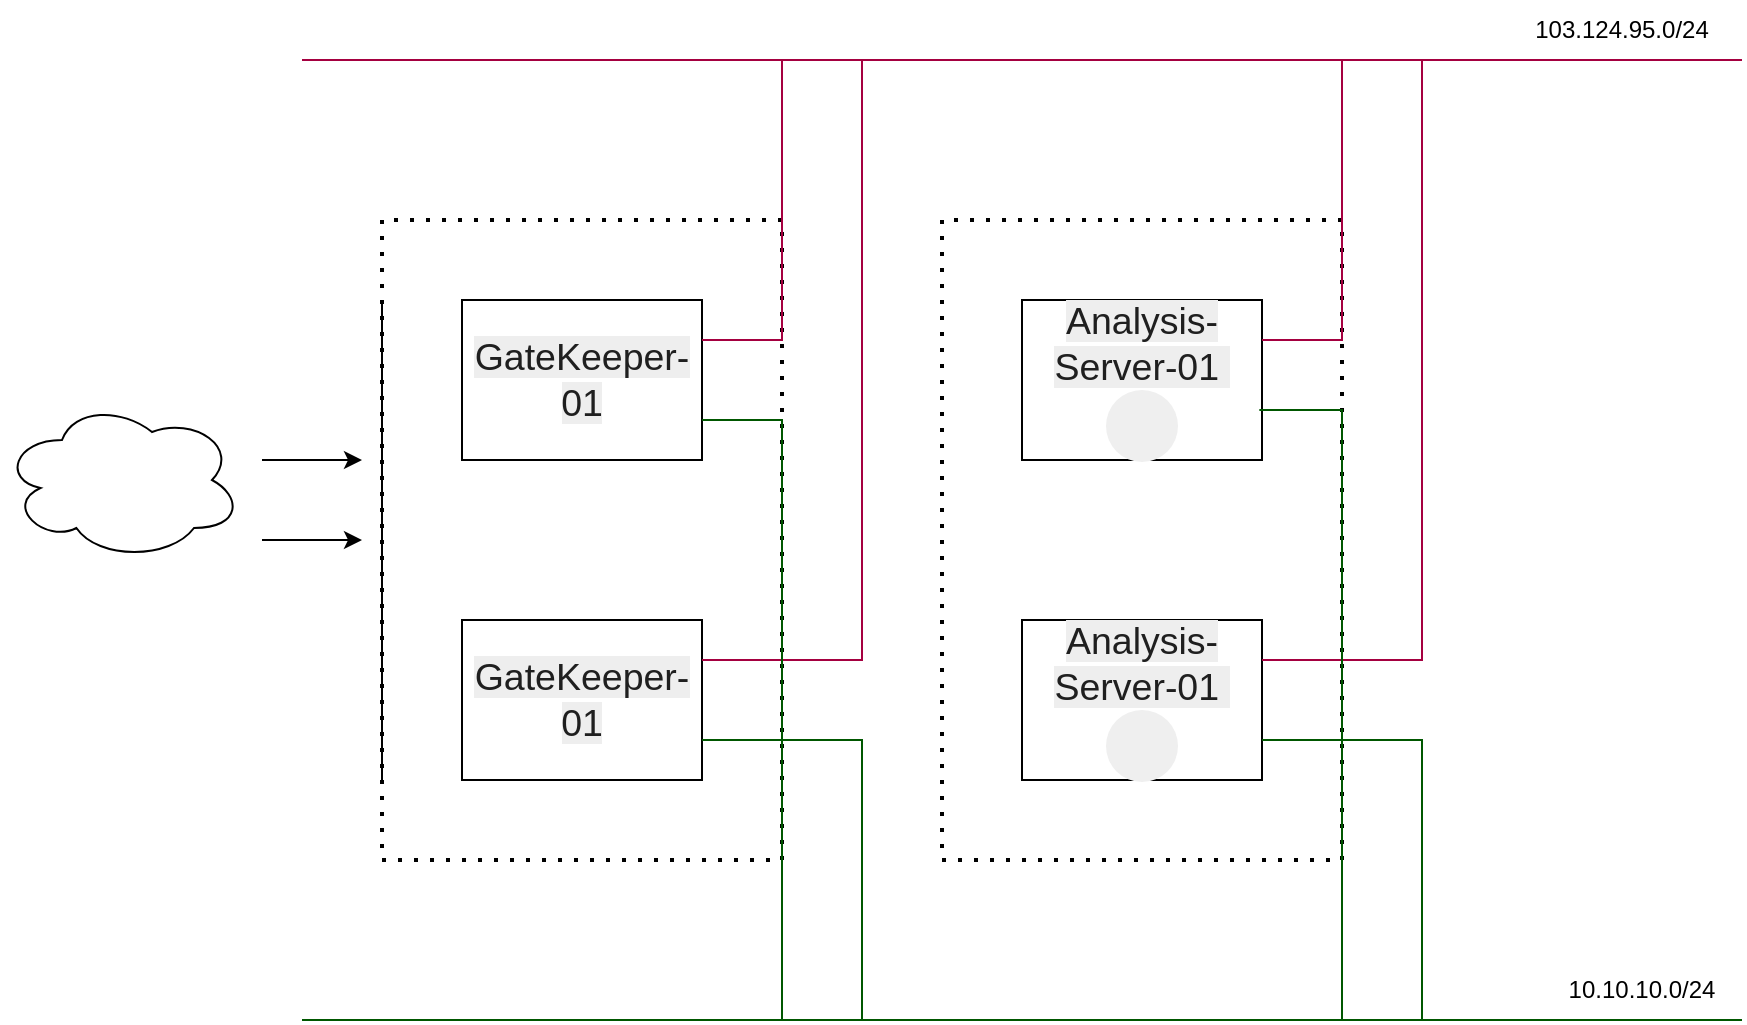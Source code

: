 <mxfile version="27.0.5">
  <diagram name="Page-1" id="Ocms1D6DM9dSpQU_UKje">
    <mxGraphModel dx="1833" dy="518" grid="1" gridSize="10" guides="1" tooltips="1" connect="1" arrows="1" fold="1" page="1" pageScale="1" pageWidth="850" pageHeight="1100" math="0" shadow="0">
      <root>
        <mxCell id="0" />
        <mxCell id="1" parent="0" />
        <mxCell id="7A8-02SXWjBYyT_56dJ7-1" value="&lt;span style=&quot;color: rgba(0, 0, 0, 0.87); font-family: Proxima, sans-serif; font-size: 18.75px; text-align: start; background-color: rgb(238, 238, 238);&quot;&gt;GateKeeper-01&lt;/span&gt;" style="rounded=0;whiteSpace=wrap;html=1;" vertex="1" parent="1">
          <mxGeometry x="160" y="280" width="120" height="80" as="geometry" />
        </mxCell>
        <mxCell id="7A8-02SXWjBYyT_56dJ7-2" value="&lt;span style=&quot;color: rgba(0, 0, 0, 0.87); font-family: Proxima, sans-serif; font-size: 18.75px; text-align: start; background-color: rgb(238, 238, 238);&quot;&gt;GateKeeper-01&lt;/span&gt;" style="rounded=0;whiteSpace=wrap;html=1;" vertex="1" parent="1">
          <mxGeometry x="160" y="440" width="120" height="80" as="geometry" />
        </mxCell>
        <mxCell id="7A8-02SXWjBYyT_56dJ7-3" value="&lt;span style=&quot;color: rgba(0, 0, 0, 0.87); font-family: Proxima, sans-serif; font-size: 18.75px; text-align: start; background-color: rgb(238, 238, 238);&quot;&gt;Analysis-Server-01&amp;nbsp;&lt;/span&gt;&lt;button style=&quot;box-sizing: inherit; background-repeat: no-repeat; padding: 0px; margin: 0px; cursor: pointer; font-style: inherit; font-variant: inherit; font-weight: 500; font-stretch: inherit; font-size: 0.875rem; line-height: inherit; font-family: inherit; font-optical-sizing: inherit; font-size-adjust: inherit; font-kerning: inherit; font-feature-settings: inherit; font-variation-settings: inherit; overflow: visible; appearance: button; text-transform: uppercase; border-style: none; color: rgba(0, 0, 0, 0.54); -webkit-box-align: center; align-items: center; border-radius: 50%; display: inline-flex; -webkit-box-flex: 0; flex: 0 0 auto; letter-spacing: 0.089em; -webkit-box-pack: center; justify-content: center; outline: 0px; position: relative; text-indent: 0.089em; transition-duration: 0.28s; transition-property: box-shadow, transform, opacity, -webkit-box-shadow, -webkit-transform; transition-timing-function: cubic-bezier(0.4, 0, 0.2, 1); user-select: none; vertical-align: middle; text-wrap-mode: nowrap; min-height: 0px; min-width: 0px; will-change: box-shadow; height: 36px; width: 36px;&quot; class=&quot;v-btn v-btn--flat v-btn--icon v-btn--round theme--light v-size--default&quot; type=&quot;button&quot; data-v-b6278ce4=&quot;&quot;&gt;&lt;span style=&quot;box-sizing: inherit; background-repeat: no-repeat; padding: 0px; margin: 0px; -webkit-box-align: center; align-items: center; color: inherit; display: flex; -webkit-box-flex: 1; flex: 1 0 auto; -webkit-box-pack: inherit; justify-content: inherit; line-height: normal; position: relative;&quot; class=&quot;v-btn__content&quot;&gt;&lt;span style=&quot;box-sizing: inherit; background-repeat: no-repeat; padding: 0px; margin: 0px; font-family: &amp;quot;Material Icons&amp;quot;; font-size: 24px; line-height: 1; letter-spacing: normal; text-transform: none; display: inline-flex; overflow-wrap: normal; direction: ltr; -webkit-font-smoothing: antialiased; color: currentcolor; -webkit-box-align: center; align-items: center; font-feature-settings: &amp;quot;liga&amp;quot;; -webkit-box-pack: center; justify-content: center; position: relative; text-indent: 0px; transition: 0.3s cubic-bezier(0.25, 0.8, 0.5, 1), visibility; vertical-align: middle; user-select: none; height: 24px; width: 24px; caret-color: rgb(67, 160, 71);&quot; class=&quot;v-icon notranslate material-icons theme--light green--text text--darken-1&quot; aria-hidden=&quot;true&quot; data-v-b6278ce4=&quot;&quot;&gt;&lt;br&gt;&lt;/span&gt;&lt;/span&gt;&lt;/button&gt;" style="rounded=0;whiteSpace=wrap;html=1;" vertex="1" parent="1">
          <mxGeometry x="440" y="280" width="120" height="80" as="geometry" />
        </mxCell>
        <mxCell id="7A8-02SXWjBYyT_56dJ7-4" value="&lt;span style=&quot;color: rgba(0, 0, 0, 0.87); font-family: Proxima, sans-serif; font-size: 18.75px; text-align: start; background-color: rgb(238, 238, 238);&quot;&gt;Analysis-Server-01&amp;nbsp;&lt;/span&gt;&lt;button style=&quot;box-sizing: inherit; background-repeat: no-repeat; padding: 0px; margin: 0px; cursor: pointer; font-style: inherit; font-variant: inherit; font-weight: 500; font-stretch: inherit; font-size: 0.875rem; line-height: inherit; font-family: inherit; font-optical-sizing: inherit; font-size-adjust: inherit; font-kerning: inherit; font-feature-settings: inherit; font-variation-settings: inherit; overflow: visible; appearance: button; text-transform: uppercase; border-style: none; color: rgba(0, 0, 0, 0.54); -webkit-box-align: center; align-items: center; border-radius: 50%; display: inline-flex; -webkit-box-flex: 0; flex: 0 0 auto; letter-spacing: 0.089em; -webkit-box-pack: center; justify-content: center; outline: 0px; position: relative; text-indent: 0.089em; transition-duration: 0.28s; transition-property: box-shadow, transform, opacity, -webkit-box-shadow, -webkit-transform; transition-timing-function: cubic-bezier(0.4, 0, 0.2, 1); user-select: none; vertical-align: middle; text-wrap-mode: nowrap; min-height: 0px; min-width: 0px; will-change: box-shadow; height: 36px; width: 36px;&quot; class=&quot;v-btn v-btn--flat v-btn--icon v-btn--round theme--light v-size--default&quot; type=&quot;button&quot; data-v-b6278ce4=&quot;&quot;&gt;&lt;span style=&quot;box-sizing: inherit; background-repeat: no-repeat; padding: 0px; margin: 0px; -webkit-box-align: center; align-items: center; color: inherit; display: flex; -webkit-box-flex: 1; flex: 1 0 auto; -webkit-box-pack: inherit; justify-content: inherit; line-height: normal; position: relative;&quot; class=&quot;v-btn__content&quot;&gt;&lt;span style=&quot;box-sizing: inherit; background-repeat: no-repeat; padding: 0px; margin: 0px; font-family: &amp;quot;Material Icons&amp;quot;; font-size: 24px; line-height: 1; letter-spacing: normal; text-transform: none; display: inline-flex; overflow-wrap: normal; direction: ltr; -webkit-font-smoothing: antialiased; color: currentcolor; -webkit-box-align: center; align-items: center; font-feature-settings: &amp;quot;liga&amp;quot;; -webkit-box-pack: center; justify-content: center; position: relative; text-indent: 0px; transition: 0.3s cubic-bezier(0.25, 0.8, 0.5, 1), visibility; vertical-align: middle; user-select: none; height: 24px; width: 24px; caret-color: rgb(67, 160, 71);&quot; class=&quot;v-icon notranslate material-icons theme--light green--text text--darken-1&quot; aria-hidden=&quot;true&quot; data-v-b6278ce4=&quot;&quot;&gt;&lt;br&gt;&lt;/span&gt;&lt;div&gt;&lt;br&gt;&lt;/div&gt;&lt;/span&gt;&lt;/button&gt;" style="rounded=0;whiteSpace=wrap;html=1;" vertex="1" parent="1">
          <mxGeometry x="440" y="440" width="120" height="80" as="geometry" />
        </mxCell>
        <mxCell id="7A8-02SXWjBYyT_56dJ7-5" value="" style="endArrow=none;dashed=1;html=1;dashPattern=1 3;strokeWidth=2;rounded=0;" edge="1" parent="1">
          <mxGeometry width="50" height="50" relative="1" as="geometry">
            <mxPoint x="320" y="240" as="sourcePoint" />
            <mxPoint x="120" y="240" as="targetPoint" />
          </mxGeometry>
        </mxCell>
        <mxCell id="7A8-02SXWjBYyT_56dJ7-6" value="" style="endArrow=none;dashed=1;html=1;dashPattern=1 3;strokeWidth=2;rounded=0;" edge="1" parent="1">
          <mxGeometry width="50" height="50" relative="1" as="geometry">
            <mxPoint x="120" y="240" as="sourcePoint" />
            <mxPoint x="320" y="240" as="targetPoint" />
            <Array as="points">
              <mxPoint x="120" y="560" />
              <mxPoint x="320" y="560" />
            </Array>
          </mxGeometry>
        </mxCell>
        <mxCell id="7A8-02SXWjBYyT_56dJ7-7" value="" style="endArrow=none;dashed=1;html=1;dashPattern=1 3;strokeWidth=2;rounded=0;" edge="1" parent="1">
          <mxGeometry width="50" height="50" relative="1" as="geometry">
            <mxPoint x="400" y="240" as="sourcePoint" />
            <mxPoint x="400" y="240" as="targetPoint" />
            <Array as="points">
              <mxPoint x="400" y="560" />
              <mxPoint x="600" y="560" />
              <mxPoint x="600" y="240" />
            </Array>
          </mxGeometry>
        </mxCell>
        <mxCell id="7A8-02SXWjBYyT_56dJ7-8" value="" style="endArrow=none;html=1;rounded=0;fillColor=#d80073;strokeColor=#A50040;" edge="1" parent="1">
          <mxGeometry width="50" height="50" relative="1" as="geometry">
            <mxPoint x="80" y="160" as="sourcePoint" />
            <mxPoint x="800" y="160" as="targetPoint" />
          </mxGeometry>
        </mxCell>
        <mxCell id="7A8-02SXWjBYyT_56dJ7-9" value="" style="endArrow=none;html=1;rounded=0;fillColor=#008a00;strokeColor=#005700;" edge="1" parent="1">
          <mxGeometry width="50" height="50" relative="1" as="geometry">
            <mxPoint x="80" y="640" as="sourcePoint" />
            <mxPoint x="800" y="640" as="targetPoint" />
          </mxGeometry>
        </mxCell>
        <mxCell id="7A8-02SXWjBYyT_56dJ7-10" value="" style="endArrow=none;html=1;rounded=0;entryX=1;entryY=0.25;entryDx=0;entryDy=0;fillColor=#d80073;strokeColor=#A50040;" edge="1" parent="1" target="7A8-02SXWjBYyT_56dJ7-1">
          <mxGeometry width="50" height="50" relative="1" as="geometry">
            <mxPoint x="320" y="160" as="sourcePoint" />
            <mxPoint x="490" y="390" as="targetPoint" />
            <Array as="points">
              <mxPoint x="320" y="300" />
            </Array>
          </mxGeometry>
        </mxCell>
        <mxCell id="7A8-02SXWjBYyT_56dJ7-11" value="" style="endArrow=none;html=1;rounded=0;exitX=1;exitY=0.25;exitDx=0;exitDy=0;fillColor=#d80073;strokeColor=#A50040;" edge="1" parent="1" source="7A8-02SXWjBYyT_56dJ7-3">
          <mxGeometry width="50" height="50" relative="1" as="geometry">
            <mxPoint x="440" y="440" as="sourcePoint" />
            <mxPoint x="600" y="160" as="targetPoint" />
            <Array as="points">
              <mxPoint x="600" y="300" />
            </Array>
          </mxGeometry>
        </mxCell>
        <mxCell id="7A8-02SXWjBYyT_56dJ7-12" value="" style="endArrow=none;html=1;rounded=0;exitX=1;exitY=0.25;exitDx=0;exitDy=0;fillColor=#d80073;strokeColor=#A50040;" edge="1" parent="1" source="7A8-02SXWjBYyT_56dJ7-2">
          <mxGeometry width="50" height="50" relative="1" as="geometry">
            <mxPoint x="440" y="440" as="sourcePoint" />
            <mxPoint x="360" y="160" as="targetPoint" />
            <Array as="points">
              <mxPoint x="360" y="460" />
            </Array>
          </mxGeometry>
        </mxCell>
        <mxCell id="7A8-02SXWjBYyT_56dJ7-13" value="" style="endArrow=none;html=1;rounded=0;exitX=1;exitY=0.25;exitDx=0;exitDy=0;fillColor=#d80073;strokeColor=#A50040;" edge="1" parent="1" source="7A8-02SXWjBYyT_56dJ7-4">
          <mxGeometry width="50" height="50" relative="1" as="geometry">
            <mxPoint x="440" y="440" as="sourcePoint" />
            <mxPoint x="640" y="160" as="targetPoint" />
            <Array as="points">
              <mxPoint x="640" y="460" />
            </Array>
          </mxGeometry>
        </mxCell>
        <mxCell id="7A8-02SXWjBYyT_56dJ7-14" value="" style="endArrow=none;html=1;rounded=0;entryX=1;entryY=0.75;entryDx=0;entryDy=0;fillColor=#008a00;strokeColor=#005700;" edge="1" parent="1" target="7A8-02SXWjBYyT_56dJ7-1">
          <mxGeometry width="50" height="50" relative="1" as="geometry">
            <mxPoint x="320" y="640" as="sourcePoint" />
            <mxPoint x="490" y="460" as="targetPoint" />
            <Array as="points">
              <mxPoint x="320" y="340" />
            </Array>
          </mxGeometry>
        </mxCell>
        <mxCell id="7A8-02SXWjBYyT_56dJ7-15" value="" style="endArrow=none;html=1;rounded=0;exitX=1;exitY=0.75;exitDx=0;exitDy=0;fillColor=#008a00;strokeColor=#005700;" edge="1" parent="1" source="7A8-02SXWjBYyT_56dJ7-2">
          <mxGeometry width="50" height="50" relative="1" as="geometry">
            <mxPoint x="440" y="510" as="sourcePoint" />
            <mxPoint x="360" y="640" as="targetPoint" />
            <Array as="points">
              <mxPoint x="360" y="500" />
            </Array>
          </mxGeometry>
        </mxCell>
        <mxCell id="7A8-02SXWjBYyT_56dJ7-16" value="" style="endArrow=none;html=1;rounded=0;entryX=0.989;entryY=0.688;entryDx=0;entryDy=0;entryPerimeter=0;fillColor=#008a00;strokeColor=#005700;" edge="1" parent="1" target="7A8-02SXWjBYyT_56dJ7-3">
          <mxGeometry width="50" height="50" relative="1" as="geometry">
            <mxPoint x="600" y="640" as="sourcePoint" />
            <mxPoint x="490" y="460" as="targetPoint" />
            <Array as="points">
              <mxPoint x="600" y="335" />
            </Array>
          </mxGeometry>
        </mxCell>
        <mxCell id="7A8-02SXWjBYyT_56dJ7-17" value="" style="endArrow=none;html=1;rounded=0;entryX=1;entryY=0.75;entryDx=0;entryDy=0;fillColor=#008a00;strokeColor=#005700;" edge="1" parent="1" target="7A8-02SXWjBYyT_56dJ7-4">
          <mxGeometry width="50" height="50" relative="1" as="geometry">
            <mxPoint x="640" y="640" as="sourcePoint" />
            <mxPoint x="490" y="460" as="targetPoint" />
            <Array as="points">
              <mxPoint x="640" y="500" />
            </Array>
          </mxGeometry>
        </mxCell>
        <mxCell id="7A8-02SXWjBYyT_56dJ7-18" value="" style="endArrow=none;html=1;rounded=0;" edge="1" parent="1">
          <mxGeometry width="50" height="50" relative="1" as="geometry">
            <mxPoint x="120" y="520" as="sourcePoint" />
            <mxPoint x="120" y="280" as="targetPoint" />
          </mxGeometry>
        </mxCell>
        <mxCell id="7A8-02SXWjBYyT_56dJ7-19" value="" style="ellipse;shape=cloud;whiteSpace=wrap;html=1;" vertex="1" parent="1">
          <mxGeometry x="-70" y="330" width="120" height="80" as="geometry" />
        </mxCell>
        <mxCell id="7A8-02SXWjBYyT_56dJ7-20" value="" style="endArrow=classic;html=1;rounded=0;" edge="1" parent="1">
          <mxGeometry width="50" height="50" relative="1" as="geometry">
            <mxPoint x="60" y="360" as="sourcePoint" />
            <mxPoint x="110" y="360" as="targetPoint" />
          </mxGeometry>
        </mxCell>
        <mxCell id="7A8-02SXWjBYyT_56dJ7-21" value="" style="endArrow=classic;html=1;rounded=0;" edge="1" parent="1">
          <mxGeometry width="50" height="50" relative="1" as="geometry">
            <mxPoint x="60" y="400" as="sourcePoint" />
            <mxPoint x="110" y="400" as="targetPoint" />
          </mxGeometry>
        </mxCell>
        <mxCell id="7A8-02SXWjBYyT_56dJ7-22" value="10.10.10.0/24" style="text;html=1;align=center;verticalAlign=middle;whiteSpace=wrap;rounded=0;" vertex="1" parent="1">
          <mxGeometry x="720" y="610" width="60" height="30" as="geometry" />
        </mxCell>
        <mxCell id="7A8-02SXWjBYyT_56dJ7-23" value="103.124.95.0/24" style="text;html=1;align=center;verticalAlign=middle;whiteSpace=wrap;rounded=0;" vertex="1" parent="1">
          <mxGeometry x="710" y="130" width="60" height="30" as="geometry" />
        </mxCell>
      </root>
    </mxGraphModel>
  </diagram>
</mxfile>

